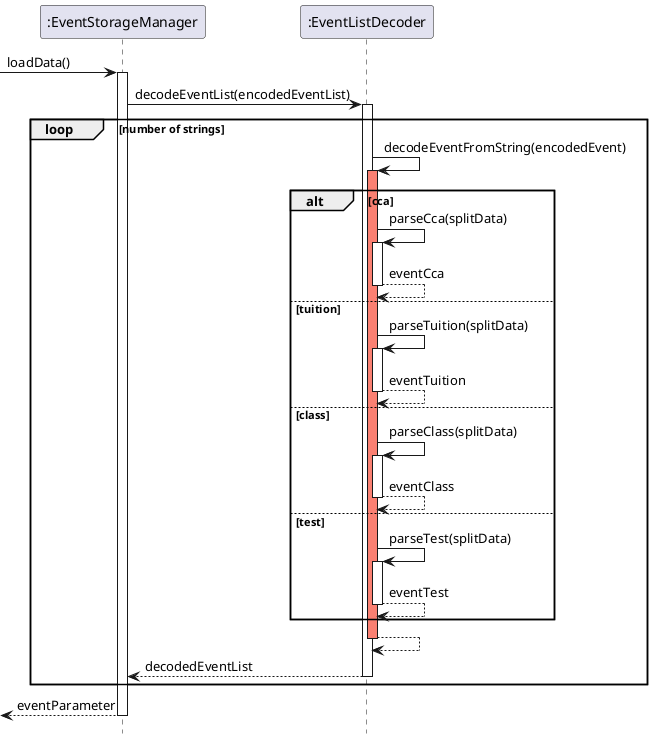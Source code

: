 @startuml
hide footbox

-> ":EventStorageManager" : loadData()
activate ":EventStorageManager"
":EventStorageManager" -> ":EventListDecoder" : decodeEventList(encodedEventList)
activate ":EventListDecoder"

loop number of strings
":EventListDecoder" -> ":EventListDecoder" : decodeEventFromString(encodedEvent)
activate ":EventListDecoder" #salmon
alt cca
":EventListDecoder" -> ":EventListDecoder" : parseCca(splitData)
activate ":EventListDecoder"
":EventListDecoder" --> ":EventListDecoder" : eventCca
deactivate ":EventListDecoder"
else tuition
":EventListDecoder" -> ":EventListDecoder" : parseTuition(splitData)
activate ":EventListDecoder"
":EventListDecoder" --> ":EventListDecoder" : eventTuition
deactivate ":EventListDecoder"
else class
":EventListDecoder" -> ":EventListDecoder" : parseClass(splitData)
activate ":EventListDecoder"
":EventListDecoder" --> ":EventListDecoder" : eventClass
deactivate ":EventListDecoder"
else test
":EventListDecoder" -> ":EventListDecoder" : parseTest(splitData)
activate ":EventListDecoder"
":EventListDecoder" --> ":EventListDecoder" : eventTest
deactivate ":EventListDecoder"
end alt
":EventListDecoder" --> ":EventListDecoder"
deactivate ":EventListDecoder"
":EventListDecoder" --> ":EventStorageManager" : decodedEventList
deactivate ":EventListDecoder"
end loop
<-- ":EventStorageManager" : eventParameter
deactivate ":EventStorageManager"
@enduml
